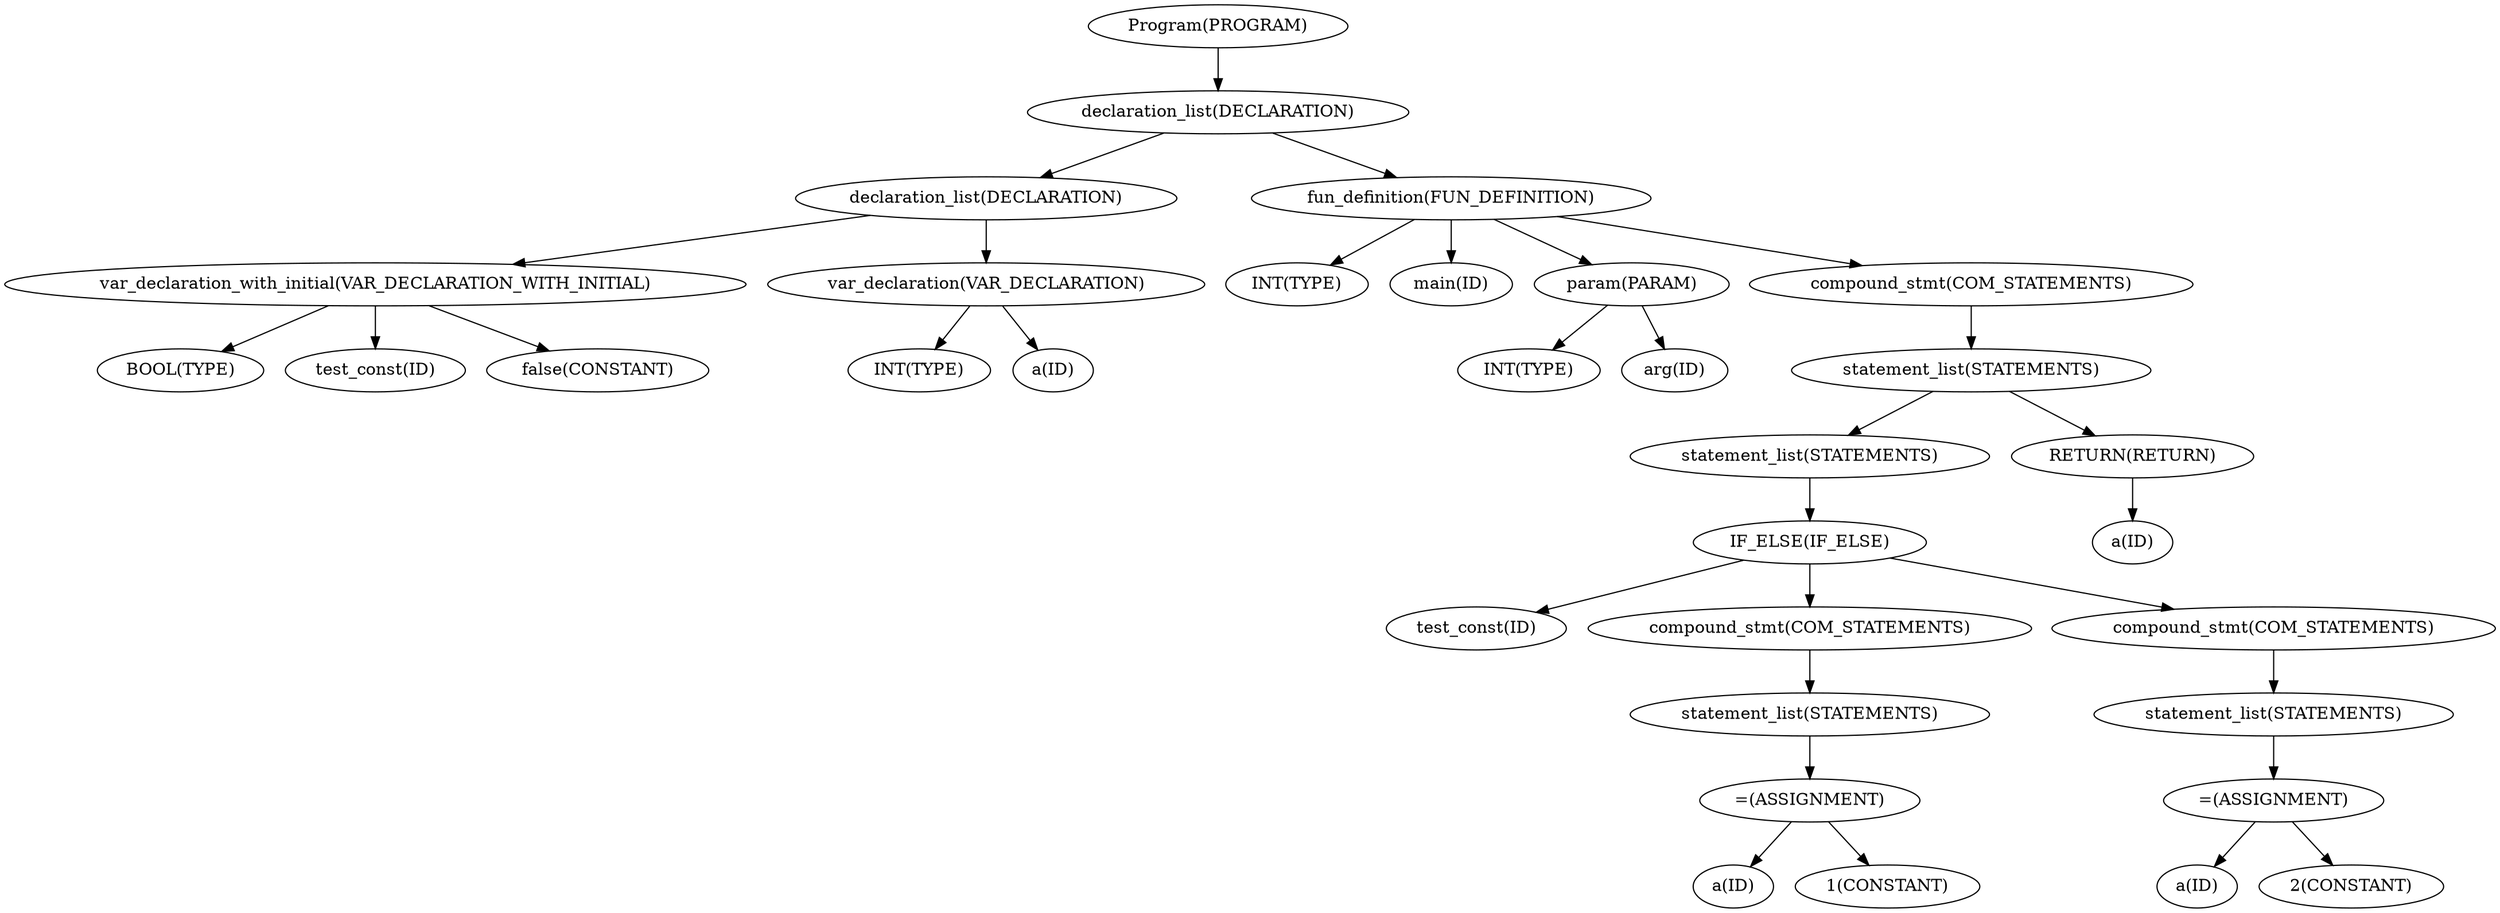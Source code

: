 digraph AST {
	node0 [label="Program(PROGRAM)"];
	node1 [label="declaration_list(DECLARATION)"];
	node0 -> node1;
	node2 [label="declaration_list(DECLARATION)"];
	node1 -> node2;
	node3 [label="var_declaration_with_initial(VAR_DECLARATION_WITH_INITIAL)"];
	node2 -> node3;
	node4 [label="BOOL(TYPE)"];
	node3 -> node4;
	node5 [label="test_const(ID)"];
	node3 -> node5;
	node6 [label="false(CONSTANT)"];
	node3 -> node6;
	node7 [label="var_declaration(VAR_DECLARATION)"];
	node2 -> node7;
	node8 [label="INT(TYPE)"];
	node7 -> node8;
	node9 [label="a(ID)"];
	node7 -> node9;
	node10 [label="fun_definition(FUN_DEFINITION)"];
	node1 -> node10;
	node11 [label="INT(TYPE)"];
	node10 -> node11;
	node12 [label="main(ID)"];
	node10 -> node12;
	node13 [label="param(PARAM)"];
	node10 -> node13;
	node14 [label="INT(TYPE)"];
	node13 -> node14;
	node15 [label="arg(ID)"];
	node13 -> node15;
	node16 [label="compound_stmt(COM_STATEMENTS)"];
	node10 -> node16;
	node17 [label="statement_list(STATEMENTS)"];
	node16 -> node17;
	node18 [label="statement_list(STATEMENTS)"];
	node17 -> node18;
	node19 [label="IF_ELSE(IF_ELSE)"];
	node18 -> node19;
	node20 [label="test_const(ID)"];
	node19 -> node20;
	node21 [label="compound_stmt(COM_STATEMENTS)"];
	node19 -> node21;
	node22 [label="statement_list(STATEMENTS)"];
	node21 -> node22;
	node23 [label="=(ASSIGNMENT)"];
	node22 -> node23;
	node24 [label="a(ID)"];
	node23 -> node24;
	node25 [label="1(CONSTANT)"];
	node23 -> node25;
	node26 [label="compound_stmt(COM_STATEMENTS)"];
	node19 -> node26;
	node27 [label="statement_list(STATEMENTS)"];
	node26 -> node27;
	node28 [label="=(ASSIGNMENT)"];
	node27 -> node28;
	node29 [label="a(ID)"];
	node28 -> node29;
	node30 [label="2(CONSTANT)"];
	node28 -> node30;
	node31 [label="RETURN(RETURN)"];
	node17 -> node31;
	node32 [label="a(ID)"];
	node31 -> node32;
}

